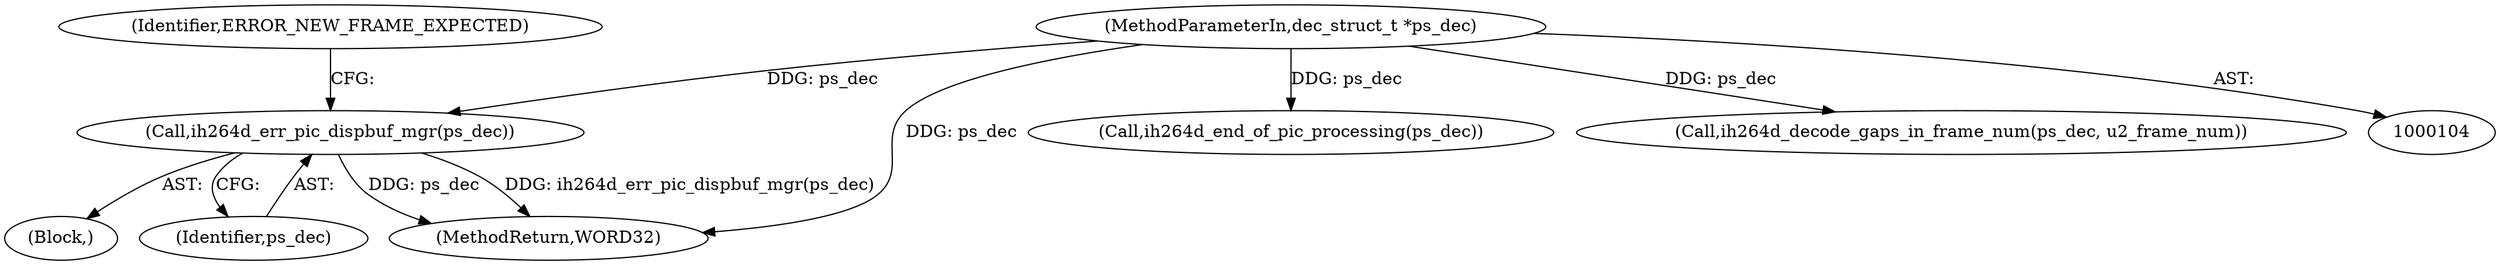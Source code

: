 digraph "0_Android_326fe991a4b7971e8aeaf4ac775491dd8abd85bb_0@pointer" {
"1000140" [label="(Call,ih264d_err_pic_dispbuf_mgr(ps_dec))"];
"1000105" [label="(MethodParameterIn,dec_struct_t *ps_dec)"];
"1000151" [label="(Call,ih264d_end_of_pic_processing(ps_dec))"];
"1000105" [label="(MethodParameterIn,dec_struct_t *ps_dec)"];
"1000214" [label="(Call,ih264d_decode_gaps_in_frame_num(ps_dec, u2_frame_num))"];
"1000139" [label="(Block,)"];
"1000141" [label="(Identifier,ps_dec)"];
"1000143" [label="(Identifier,ERROR_NEW_FRAME_EXPECTED)"];
"1000306" [label="(MethodReturn,WORD32)"];
"1000140" [label="(Call,ih264d_err_pic_dispbuf_mgr(ps_dec))"];
"1000140" -> "1000139"  [label="AST: "];
"1000140" -> "1000141"  [label="CFG: "];
"1000141" -> "1000140"  [label="AST: "];
"1000143" -> "1000140"  [label="CFG: "];
"1000140" -> "1000306"  [label="DDG: ps_dec"];
"1000140" -> "1000306"  [label="DDG: ih264d_err_pic_dispbuf_mgr(ps_dec)"];
"1000105" -> "1000140"  [label="DDG: ps_dec"];
"1000105" -> "1000104"  [label="AST: "];
"1000105" -> "1000306"  [label="DDG: ps_dec"];
"1000105" -> "1000151"  [label="DDG: ps_dec"];
"1000105" -> "1000214"  [label="DDG: ps_dec"];
}
